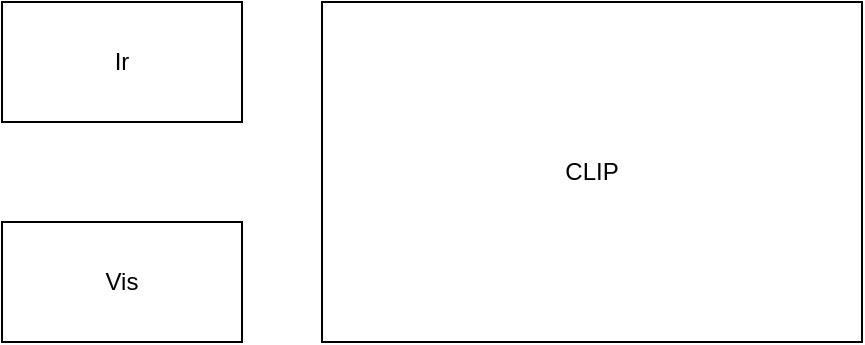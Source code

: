 <mxfile version="28.0.9">
  <diagram name="第 1 页" id="RGmQroDqB4q25eG4RAZ-">
    <mxGraphModel dx="815" dy="425" grid="1" gridSize="10" guides="1" tooltips="1" connect="1" arrows="1" fold="1" page="1" pageScale="1" pageWidth="827" pageHeight="1169" math="0" shadow="0">
      <root>
        <mxCell id="0" />
        <mxCell id="1" parent="0" />
        <mxCell id="z1M0OQx9W_4h6v7R4tWv-1" value="Ir" style="rounded=0;whiteSpace=wrap;html=1;" parent="1" vertex="1">
          <mxGeometry x="130" y="90" width="120" height="60" as="geometry" />
        </mxCell>
        <mxCell id="z1M0OQx9W_4h6v7R4tWv-2" value="Vis" style="rounded=0;whiteSpace=wrap;html=1;" parent="1" vertex="1">
          <mxGeometry x="130" y="200" width="120" height="60" as="geometry" />
        </mxCell>
        <mxCell id="z1M0OQx9W_4h6v7R4tWv-3" value="CLIP" style="rounded=0;whiteSpace=wrap;html=1;" parent="1" vertex="1">
          <mxGeometry x="290" y="90" width="270" height="170" as="geometry" />
        </mxCell>
      </root>
    </mxGraphModel>
  </diagram>
</mxfile>
